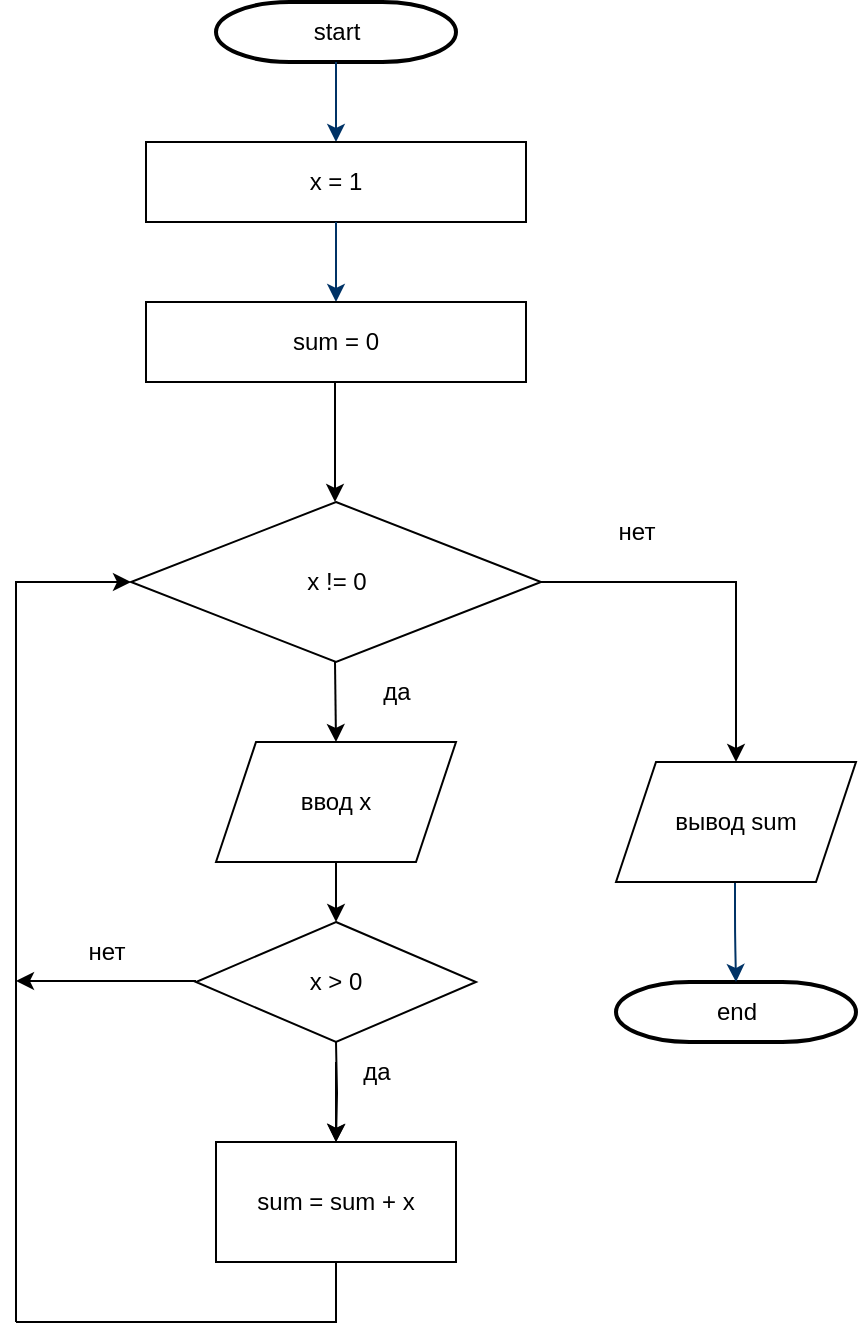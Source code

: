 <mxfile version="24.7.17">
  <diagram id="6a731a19-8d31-9384-78a2-239565b7b9f0" name="Page-1">
    <mxGraphModel dx="1426" dy="791" grid="1" gridSize="10" guides="1" tooltips="1" connect="1" arrows="1" fold="1" page="1" pageScale="1" pageWidth="1169" pageHeight="827" background="none" math="0" shadow="0">
      <root>
        <mxCell id="0" />
        <mxCell id="1" parent="0" />
        <mxCell id="2" value="start" style="shape=mxgraph.flowchart.terminator;strokeWidth=2;gradientColor=none;gradientDirection=north;fontStyle=0;html=1;" parent="1" vertex="1">
          <mxGeometry x="260" y="60" width="120" height="30" as="geometry" />
        </mxCell>
        <mxCell id="7" style="fontStyle=1;strokeColor=#003366;strokeWidth=1;html=1;" parent="1" source="2" edge="1">
          <mxGeometry relative="1" as="geometry">
            <mxPoint x="320" y="130" as="targetPoint" />
          </mxGeometry>
        </mxCell>
        <mxCell id="40" value="end" style="shape=mxgraph.flowchart.terminator;strokeWidth=2;gradientColor=none;gradientDirection=north;fontStyle=0;html=1;" parent="1" vertex="1">
          <mxGeometry x="460" y="550" width="120" height="30" as="geometry" />
        </mxCell>
        <mxCell id="43" value="" style="edgeStyle=elbowEdgeStyle;elbow=vertical;exitX=0.5;exitY=1;exitPerimeter=0;fontStyle=1;strokeColor=#003366;strokeWidth=1;html=1;" parent="1" edge="1">
          <mxGeometry width="100" height="100" as="geometry">
            <mxPoint x="519.5" y="500" as="sourcePoint" />
            <mxPoint x="520" y="550" as="targetPoint" />
          </mxGeometry>
        </mxCell>
        <mxCell id="VSeg4IfveEKKaD8pCIKg-55" value="x = 1" style="rounded=0;whiteSpace=wrap;html=1;" parent="1" vertex="1">
          <mxGeometry x="225" y="130" width="190" height="40" as="geometry" />
        </mxCell>
        <mxCell id="VSeg4IfveEKKaD8pCIKg-56" style="fontStyle=1;strokeColor=#003366;strokeWidth=1;html=1;" parent="1" edge="1">
          <mxGeometry relative="1" as="geometry">
            <mxPoint x="320" y="170" as="sourcePoint" />
            <mxPoint x="320" y="210" as="targetPoint" />
          </mxGeometry>
        </mxCell>
        <mxCell id="VSeg4IfveEKKaD8pCIKg-57" value="sum = 0" style="rounded=0;whiteSpace=wrap;html=1;" parent="1" vertex="1">
          <mxGeometry x="225" y="210" width="190" height="40" as="geometry" />
        </mxCell>
        <mxCell id="VSeg4IfveEKKaD8pCIKg-58" value="" style="endArrow=classic;html=1;rounded=0;" parent="1" edge="1">
          <mxGeometry width="50" height="50" relative="1" as="geometry">
            <mxPoint x="319.5" y="250" as="sourcePoint" />
            <mxPoint x="319.5" y="310" as="targetPoint" />
          </mxGeometry>
        </mxCell>
        <mxCell id="VSeg4IfveEKKaD8pCIKg-59" value="x != 0" style="rhombus;whiteSpace=wrap;html=1;" parent="1" vertex="1">
          <mxGeometry x="217.5" y="310" width="205" height="80" as="geometry" />
        </mxCell>
        <mxCell id="VSeg4IfveEKKaD8pCIKg-60" value="" style="endArrow=classic;html=1;rounded=0;" parent="1" edge="1">
          <mxGeometry width="50" height="50" relative="1" as="geometry">
            <mxPoint x="319.5" y="390" as="sourcePoint" />
            <mxPoint x="320" y="430" as="targetPoint" />
          </mxGeometry>
        </mxCell>
        <mxCell id="VSeg4IfveEKKaD8pCIKg-61" value="sum = sum + x" style="rounded=0;whiteSpace=wrap;html=1;" parent="1" vertex="1">
          <mxGeometry x="260" y="630" width="120" height="60" as="geometry" />
        </mxCell>
        <mxCell id="VSeg4IfveEKKaD8pCIKg-63" value="" style="endArrow=none;html=1;rounded=0;" parent="1" edge="1">
          <mxGeometry width="50" height="50" relative="1" as="geometry">
            <mxPoint x="160" y="720" as="sourcePoint" />
            <mxPoint x="320" y="690" as="targetPoint" />
            <Array as="points">
              <mxPoint x="240" y="720" />
              <mxPoint x="320" y="720" />
            </Array>
          </mxGeometry>
        </mxCell>
        <mxCell id="VSeg4IfveEKKaD8pCIKg-64" value="" style="endArrow=classic;html=1;rounded=0;entryX=0;entryY=0.5;entryDx=0;entryDy=0;" parent="1" target="VSeg4IfveEKKaD8pCIKg-59" edge="1">
          <mxGeometry width="50" height="50" relative="1" as="geometry">
            <mxPoint x="160" y="720" as="sourcePoint" />
            <mxPoint x="210" y="510" as="targetPoint" />
            <Array as="points">
              <mxPoint x="160" y="350" />
            </Array>
          </mxGeometry>
        </mxCell>
        <mxCell id="VSeg4IfveEKKaD8pCIKg-65" value="" style="endArrow=classic;html=1;rounded=0;" parent="1" edge="1">
          <mxGeometry width="50" height="50" relative="1" as="geometry">
            <mxPoint x="422.5" y="350" as="sourcePoint" />
            <mxPoint x="520" y="440" as="targetPoint" />
            <Array as="points">
              <mxPoint x="520" y="350" />
            </Array>
          </mxGeometry>
        </mxCell>
        <mxCell id="VSeg4IfveEKKaD8pCIKg-66" value="да" style="text;html=1;align=center;verticalAlign=middle;resizable=0;points=[];autosize=1;strokeColor=none;fillColor=none;" parent="1" vertex="1">
          <mxGeometry x="330" y="390" width="40" height="30" as="geometry" />
        </mxCell>
        <mxCell id="VSeg4IfveEKKaD8pCIKg-67" value="нет" style="text;html=1;align=center;verticalAlign=middle;resizable=0;points=[];autosize=1;strokeColor=none;fillColor=none;" parent="1" vertex="1">
          <mxGeometry x="450" y="310" width="40" height="30" as="geometry" />
        </mxCell>
        <mxCell id="VSeg4IfveEKKaD8pCIKg-68" value="вывод sum" style="shape=parallelogram;perimeter=parallelogramPerimeter;whiteSpace=wrap;html=1;fixedSize=1;" parent="1" vertex="1">
          <mxGeometry x="460" y="440" width="120" height="60" as="geometry" />
        </mxCell>
        <mxCell id="jjLqJ8gD-7saFzO_K0Af-45" value="" style="edgeStyle=orthogonalEdgeStyle;rounded=0;orthogonalLoop=1;jettySize=auto;html=1;" edge="1" parent="1" target="VSeg4IfveEKKaD8pCIKg-61">
          <mxGeometry relative="1" as="geometry">
            <mxPoint x="320" y="580" as="sourcePoint" />
          </mxGeometry>
        </mxCell>
        <mxCell id="jjLqJ8gD-7saFzO_K0Af-43" value="ввод x" style="shape=parallelogram;perimeter=parallelogramPerimeter;whiteSpace=wrap;html=1;fixedSize=1;" vertex="1" parent="1">
          <mxGeometry x="260" y="430" width="120" height="60" as="geometry" />
        </mxCell>
        <mxCell id="jjLqJ8gD-7saFzO_K0Af-44" value="" style="endArrow=classic;html=1;rounded=0;entryX=0.5;entryY=0;entryDx=0;entryDy=0;" edge="1" parent="1" target="VSeg4IfveEKKaD8pCIKg-61">
          <mxGeometry width="50" height="50" relative="1" as="geometry">
            <mxPoint x="320" y="590" as="sourcePoint" />
            <mxPoint x="370" y="440" as="targetPoint" />
          </mxGeometry>
        </mxCell>
        <mxCell id="jjLqJ8gD-7saFzO_K0Af-46" value="x &amp;gt; 0" style="rhombus;whiteSpace=wrap;html=1;" vertex="1" parent="1">
          <mxGeometry x="250" y="520" width="140" height="60" as="geometry" />
        </mxCell>
        <mxCell id="jjLqJ8gD-7saFzO_K0Af-48" value="да" style="text;html=1;align=center;verticalAlign=middle;resizable=0;points=[];autosize=1;strokeColor=none;fillColor=none;" vertex="1" parent="1">
          <mxGeometry x="320" y="580" width="40" height="30" as="geometry" />
        </mxCell>
        <mxCell id="jjLqJ8gD-7saFzO_K0Af-49" value="" style="endArrow=classic;html=1;rounded=0;" edge="1" parent="1">
          <mxGeometry width="50" height="50" relative="1" as="geometry">
            <mxPoint x="250" y="549.5" as="sourcePoint" />
            <mxPoint x="160" y="549.5" as="targetPoint" />
            <Array as="points">
              <mxPoint x="210" y="549.5" />
            </Array>
          </mxGeometry>
        </mxCell>
        <mxCell id="jjLqJ8gD-7saFzO_K0Af-50" value="нет" style="text;html=1;align=center;verticalAlign=middle;resizable=0;points=[];autosize=1;strokeColor=none;fillColor=none;" vertex="1" parent="1">
          <mxGeometry x="185" y="520" width="40" height="30" as="geometry" />
        </mxCell>
        <mxCell id="jjLqJ8gD-7saFzO_K0Af-51" value="" style="endArrow=classic;html=1;rounded=0;entryX=0.5;entryY=0;entryDx=0;entryDy=0;" edge="1" parent="1" target="jjLqJ8gD-7saFzO_K0Af-46">
          <mxGeometry width="50" height="50" relative="1" as="geometry">
            <mxPoint x="320" y="490" as="sourcePoint" />
            <mxPoint x="370" y="440" as="targetPoint" />
          </mxGeometry>
        </mxCell>
      </root>
    </mxGraphModel>
  </diagram>
</mxfile>
